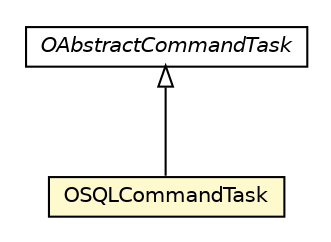 #!/usr/local/bin/dot
#
# Class diagram 
# Generated by UMLGraph version R5_6-24-gf6e263 (http://www.umlgraph.org/)
#

digraph G {
	edge [fontname="Helvetica",fontsize=10,labelfontname="Helvetica",labelfontsize=10];
	node [fontname="Helvetica",fontsize=10,shape=plaintext];
	nodesep=0.25;
	ranksep=0.5;
	// com.orientechnologies.orient.server.distributed.task.OAbstractCommandTask
	c6011071 [label=<<table title="com.orientechnologies.orient.server.distributed.task.OAbstractCommandTask" border="0" cellborder="1" cellspacing="0" cellpadding="2" port="p" href="../../task/OAbstractCommandTask.html">
		<tr><td><table border="0" cellspacing="0" cellpadding="1">
<tr><td align="center" balign="center"><font face="Helvetica-Oblique"> OAbstractCommandTask </font></td></tr>
		</table></td></tr>
		</table>>, URL="../../task/OAbstractCommandTask.html", fontname="Helvetica", fontcolor="black", fontsize=10.0];
	// com.orientechnologies.orient.server.distributed.impl.task.OSQLCommandTask
	c6011368 [label=<<table title="com.orientechnologies.orient.server.distributed.impl.task.OSQLCommandTask" border="0" cellborder="1" cellspacing="0" cellpadding="2" port="p" bgcolor="lemonChiffon" href="./OSQLCommandTask.html">
		<tr><td><table border="0" cellspacing="0" cellpadding="1">
<tr><td align="center" balign="center"> OSQLCommandTask </td></tr>
		</table></td></tr>
		</table>>, URL="./OSQLCommandTask.html", fontname="Helvetica", fontcolor="black", fontsize=10.0];
	//com.orientechnologies.orient.server.distributed.impl.task.OSQLCommandTask extends com.orientechnologies.orient.server.distributed.task.OAbstractCommandTask
	c6011071:p -> c6011368:p [dir=back,arrowtail=empty];
}


